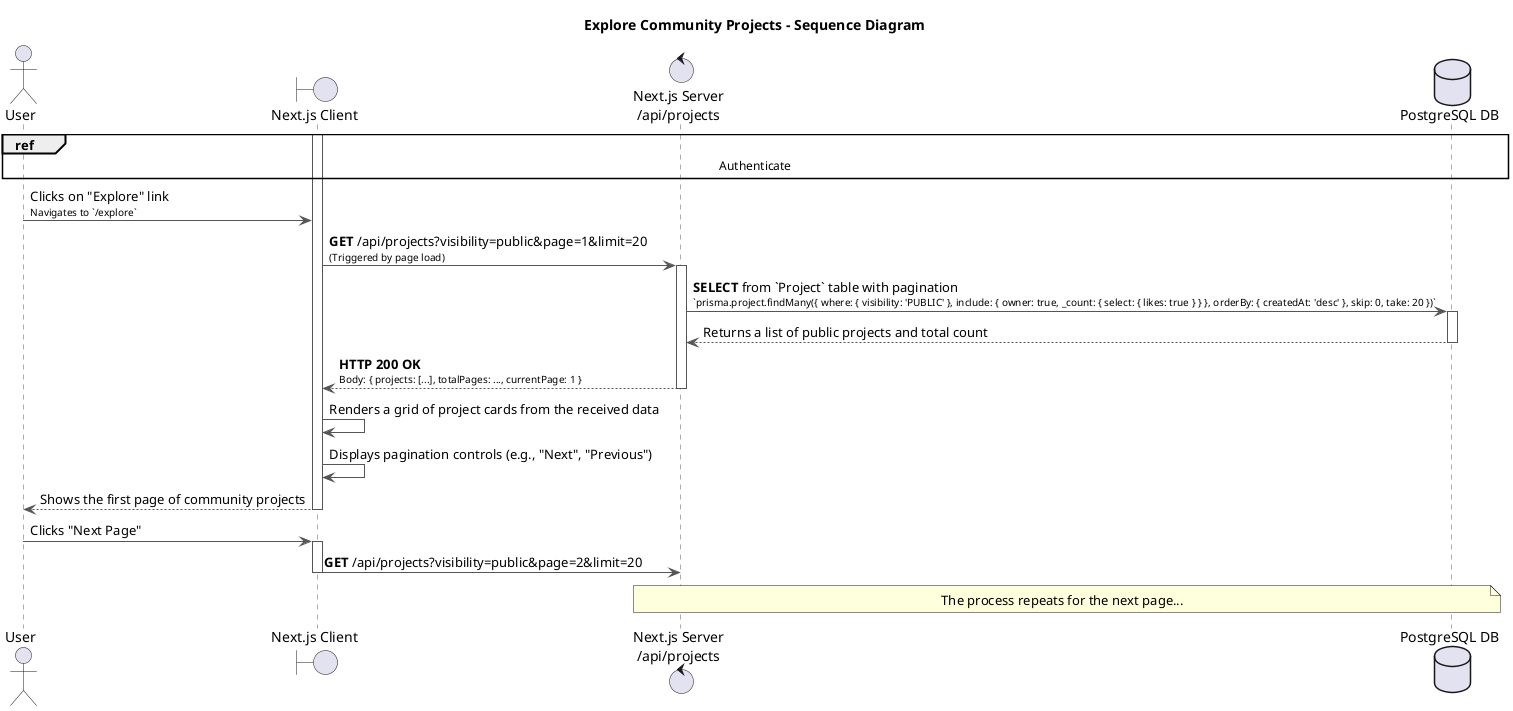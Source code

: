 @startuml
title Explore Community Projects - Sequence Diagram

actor User
boundary "Next.js Client" as Client
control "Next.js Server\n/api/projects" as Server
database "PostgreSQL DB" as DB

skinparam sequence {
    ArrowColor #555
    ActorBorderColor #555
    LifeLineBorderColor #555
    ParticipantBorderColor #007bff
    DatabaseBorderColor #d9534f
    ControlBorderColor #5cb85c
    BoundaryBorderColor #f0ad4e
}

ref over User, DB: Authenticate
activate Client
User -> Client: Clicks on "Explore" link\n<font size=10>Navigates to `/explore`</font>

Client -> Server: **GET** /api/projects?visibility=public&page=1&limit=20\n<font size=10>(Triggered by page load)</font>
activate Server

Server -> DB: **SELECT** from `Project` table with pagination\n<font size=10>`prisma.project.findMany({ where: { visibility: 'PUBLIC' }, include: { owner: true, _count: { select: { likes: true } } }, orderBy: { createdAt: 'desc' }, skip: 0, take: 20 })`</font>
activate DB
DB --> Server: Returns a list of public projects and total count
deactivate DB

Server --> Client: **HTTP 200 OK**\n<font size=10>Body: { projects: [...], totalPages: ..., currentPage: 1 }</font>
deactivate Server

Client -> Client: Renders a grid of project cards from the received data
Client -> Client: Displays pagination controls (e.g., "Next", "Previous")
Client --> User: Shows the first page of community projects
deactivate Client

User -> Client: Clicks "Next Page"
activate Client
Client -> Server: **GET** /api/projects?visibility=public&page=2&limit=20
deactivate Client
note over Server, DB: The process repeats for the next page...

@enduml